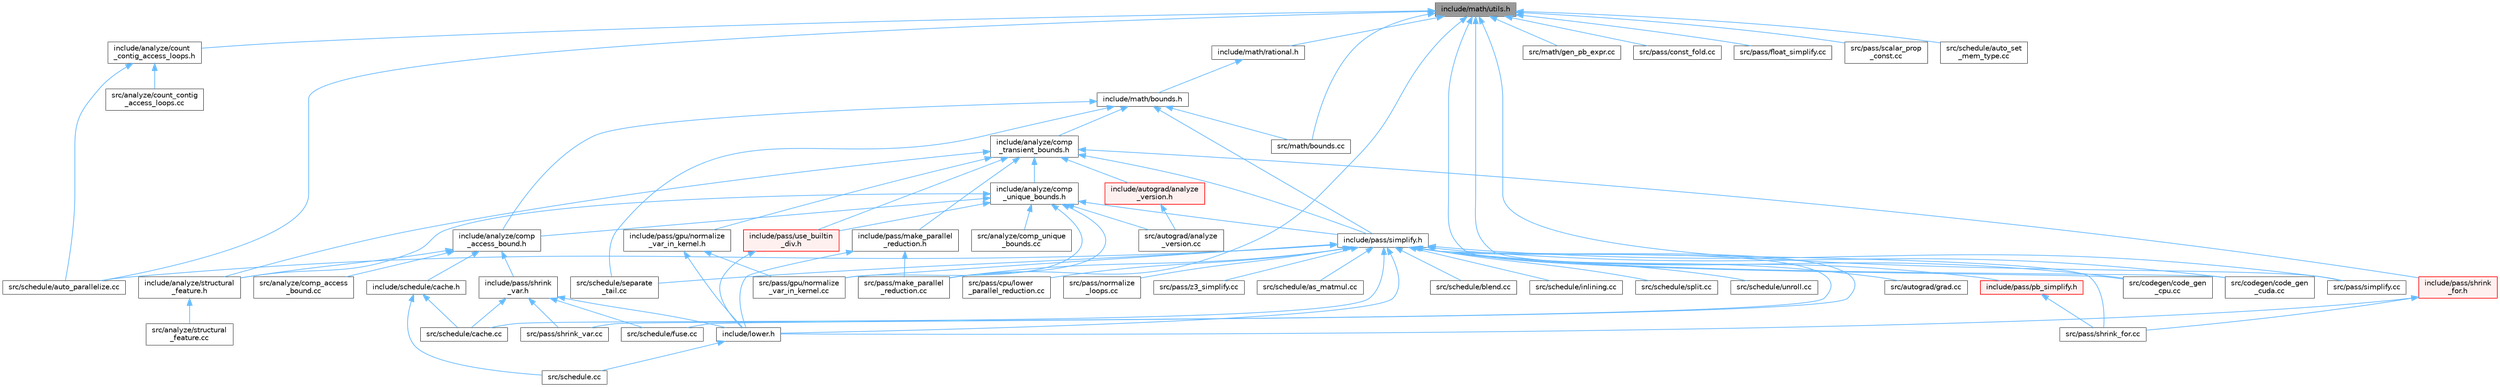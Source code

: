 digraph "include/math/utils.h"
{
 // LATEX_PDF_SIZE
  bgcolor="transparent";
  edge [fontname=Helvetica,fontsize=10,labelfontname=Helvetica,labelfontsize=10];
  node [fontname=Helvetica,fontsize=10,shape=box,height=0.2,width=0.4];
  Node1 [label="include/math/utils.h",height=0.2,width=0.4,color="gray40", fillcolor="grey60", style="filled", fontcolor="black",tooltip=" "];
  Node1 -> Node2 [dir="back",color="steelblue1",style="solid"];
  Node2 [label="include/analyze/count\l_contig_access_loops.h",height=0.2,width=0.4,color="grey40", fillcolor="white", style="filled",URL="$count__contig__access__loops_8h.html",tooltip=" "];
  Node2 -> Node3 [dir="back",color="steelblue1",style="solid"];
  Node3 [label="src/analyze/count_contig\l_access_loops.cc",height=0.2,width=0.4,color="grey40", fillcolor="white", style="filled",URL="$count__contig__access__loops_8cc.html",tooltip=" "];
  Node2 -> Node4 [dir="back",color="steelblue1",style="solid"];
  Node4 [label="src/schedule/auto_parallelize.cc",height=0.2,width=0.4,color="grey40", fillcolor="white", style="filled",URL="$auto__parallelize_8cc.html",tooltip=" "];
  Node1 -> Node5 [dir="back",color="steelblue1",style="solid"];
  Node5 [label="include/math/rational.h",height=0.2,width=0.4,color="grey40", fillcolor="white", style="filled",URL="$rational_8h.html",tooltip=" "];
  Node5 -> Node6 [dir="back",color="steelblue1",style="solid"];
  Node6 [label="include/math/bounds.h",height=0.2,width=0.4,color="grey40", fillcolor="white", style="filled",URL="$bounds_8h.html",tooltip=" "];
  Node6 -> Node7 [dir="back",color="steelblue1",style="solid"];
  Node7 [label="include/analyze/comp\l_access_bound.h",height=0.2,width=0.4,color="grey40", fillcolor="white", style="filled",URL="$comp__access__bound_8h.html",tooltip=" "];
  Node7 -> Node8 [dir="back",color="steelblue1",style="solid"];
  Node8 [label="include/analyze/structural\l_feature.h",height=0.2,width=0.4,color="grey40", fillcolor="white", style="filled",URL="$structural__feature_8h.html",tooltip=" "];
  Node8 -> Node9 [dir="back",color="steelblue1",style="solid"];
  Node9 [label="src/analyze/structural\l_feature.cc",height=0.2,width=0.4,color="grey40", fillcolor="white", style="filled",URL="$structural__feature_8cc.html",tooltip=" "];
  Node7 -> Node10 [dir="back",color="steelblue1",style="solid"];
  Node10 [label="include/pass/shrink\l_var.h",height=0.2,width=0.4,color="grey40", fillcolor="white", style="filled",URL="$shrink__var_8h.html",tooltip=" "];
  Node10 -> Node11 [dir="back",color="steelblue1",style="solid"];
  Node11 [label="include/lower.h",height=0.2,width=0.4,color="grey40", fillcolor="white", style="filled",URL="$lower_8h.html",tooltip=" "];
  Node11 -> Node12 [dir="back",color="steelblue1",style="solid"];
  Node12 [label="src/schedule.cc",height=0.2,width=0.4,color="grey40", fillcolor="white", style="filled",URL="$schedule_8cc.html",tooltip=" "];
  Node10 -> Node13 [dir="back",color="steelblue1",style="solid"];
  Node13 [label="src/pass/shrink_var.cc",height=0.2,width=0.4,color="grey40", fillcolor="white", style="filled",URL="$shrink__var_8cc.html",tooltip=" "];
  Node10 -> Node14 [dir="back",color="steelblue1",style="solid"];
  Node14 [label="src/schedule/cache.cc",height=0.2,width=0.4,color="grey40", fillcolor="white", style="filled",URL="$cache_8cc.html",tooltip=" "];
  Node10 -> Node15 [dir="back",color="steelblue1",style="solid"];
  Node15 [label="src/schedule/fuse.cc",height=0.2,width=0.4,color="grey40", fillcolor="white", style="filled",URL="$fuse_8cc.html",tooltip=" "];
  Node7 -> Node16 [dir="back",color="steelblue1",style="solid"];
  Node16 [label="include/schedule/cache.h",height=0.2,width=0.4,color="grey40", fillcolor="white", style="filled",URL="$cache_8h.html",tooltip=" "];
  Node16 -> Node12 [dir="back",color="steelblue1",style="solid"];
  Node16 -> Node14 [dir="back",color="steelblue1",style="solid"];
  Node7 -> Node17 [dir="back",color="steelblue1",style="solid"];
  Node17 [label="src/analyze/comp_access\l_bound.cc",height=0.2,width=0.4,color="grey40", fillcolor="white", style="filled",URL="$comp__access__bound_8cc.html",tooltip=" "];
  Node6 -> Node18 [dir="back",color="steelblue1",style="solid"];
  Node18 [label="include/analyze/comp\l_transient_bounds.h",height=0.2,width=0.4,color="grey40", fillcolor="white", style="filled",URL="$comp__transient__bounds_8h.html",tooltip=" "];
  Node18 -> Node19 [dir="back",color="steelblue1",style="solid"];
  Node19 [label="include/analyze/comp\l_unique_bounds.h",height=0.2,width=0.4,color="grey40", fillcolor="white", style="filled",URL="$comp__unique__bounds_8h.html",tooltip=" "];
  Node19 -> Node7 [dir="back",color="steelblue1",style="solid"];
  Node19 -> Node8 [dir="back",color="steelblue1",style="solid"];
  Node19 -> Node20 [dir="back",color="steelblue1",style="solid"];
  Node20 [label="include/pass/simplify.h",height=0.2,width=0.4,color="grey40", fillcolor="white", style="filled",URL="$simplify_8h.html",tooltip=" "];
  Node20 -> Node11 [dir="back",color="steelblue1",style="solid"];
  Node20 -> Node21 [dir="back",color="steelblue1",style="solid"];
  Node21 [label="include/pass/pb_simplify.h",height=0.2,width=0.4,color="red", fillcolor="#FFF0F0", style="filled",URL="$pb__simplify_8h.html",tooltip=" "];
  Node21 -> Node23 [dir="back",color="steelblue1",style="solid"];
  Node23 [label="src/pass/shrink_for.cc",height=0.2,width=0.4,color="grey40", fillcolor="white", style="filled",URL="$shrink__for_8cc.html",tooltip=" "];
  Node20 -> Node25 [dir="back",color="steelblue1",style="solid"];
  Node25 [label="src/autograd/grad.cc",height=0.2,width=0.4,color="grey40", fillcolor="white", style="filled",URL="$grad_8cc.html",tooltip=" "];
  Node20 -> Node26 [dir="back",color="steelblue1",style="solid"];
  Node26 [label="src/codegen/code_gen\l_cpu.cc",height=0.2,width=0.4,color="grey40", fillcolor="white", style="filled",URL="$code__gen__cpu_8cc.html",tooltip=" "];
  Node20 -> Node27 [dir="back",color="steelblue1",style="solid"];
  Node27 [label="src/codegen/code_gen\l_cuda.cc",height=0.2,width=0.4,color="grey40", fillcolor="white", style="filled",URL="$code__gen__cuda_8cc.html",tooltip=" "];
  Node20 -> Node28 [dir="back",color="steelblue1",style="solid"];
  Node28 [label="src/pass/cpu/lower\l_parallel_reduction.cc",height=0.2,width=0.4,color="grey40", fillcolor="white", style="filled",URL="$cpu_2lower__parallel__reduction_8cc.html",tooltip=" "];
  Node20 -> Node29 [dir="back",color="steelblue1",style="solid"];
  Node29 [label="src/pass/gpu/normalize\l_var_in_kernel.cc",height=0.2,width=0.4,color="grey40", fillcolor="white", style="filled",URL="$normalize__var__in__kernel_8cc.html",tooltip=" "];
  Node20 -> Node30 [dir="back",color="steelblue1",style="solid"];
  Node30 [label="src/pass/make_parallel\l_reduction.cc",height=0.2,width=0.4,color="grey40", fillcolor="white", style="filled",URL="$make__parallel__reduction_8cc.html",tooltip=" "];
  Node20 -> Node31 [dir="back",color="steelblue1",style="solid"];
  Node31 [label="src/pass/normalize\l_loops.cc",height=0.2,width=0.4,color="grey40", fillcolor="white", style="filled",URL="$normalize__loops_8cc.html",tooltip=" "];
  Node20 -> Node23 [dir="back",color="steelblue1",style="solid"];
  Node20 -> Node13 [dir="back",color="steelblue1",style="solid"];
  Node20 -> Node32 [dir="back",color="steelblue1",style="solid"];
  Node32 [label="src/pass/simplify.cc",height=0.2,width=0.4,color="grey40", fillcolor="white", style="filled",URL="$simplify_8cc.html",tooltip=" "];
  Node20 -> Node33 [dir="back",color="steelblue1",style="solid"];
  Node33 [label="src/pass/z3_simplify.cc",height=0.2,width=0.4,color="grey40", fillcolor="white", style="filled",URL="$z3__simplify_8cc.html",tooltip=" "];
  Node20 -> Node34 [dir="back",color="steelblue1",style="solid"];
  Node34 [label="src/schedule/as_matmul.cc",height=0.2,width=0.4,color="grey40", fillcolor="white", style="filled",URL="$as__matmul_8cc.html",tooltip=" "];
  Node20 -> Node4 [dir="back",color="steelblue1",style="solid"];
  Node20 -> Node35 [dir="back",color="steelblue1",style="solid"];
  Node35 [label="src/schedule/blend.cc",height=0.2,width=0.4,color="grey40", fillcolor="white", style="filled",URL="$blend_8cc.html",tooltip=" "];
  Node20 -> Node14 [dir="back",color="steelblue1",style="solid"];
  Node20 -> Node15 [dir="back",color="steelblue1",style="solid"];
  Node20 -> Node36 [dir="back",color="steelblue1",style="solid"];
  Node36 [label="src/schedule/inlining.cc",height=0.2,width=0.4,color="grey40", fillcolor="white", style="filled",URL="$inlining_8cc.html",tooltip=" "];
  Node20 -> Node37 [dir="back",color="steelblue1",style="solid"];
  Node37 [label="src/schedule/separate\l_tail.cc",height=0.2,width=0.4,color="grey40", fillcolor="white", style="filled",URL="$separate__tail_8cc.html",tooltip=" "];
  Node20 -> Node38 [dir="back",color="steelblue1",style="solid"];
  Node38 [label="src/schedule/split.cc",height=0.2,width=0.4,color="grey40", fillcolor="white", style="filled",URL="$split_8cc.html",tooltip=" "];
  Node20 -> Node39 [dir="back",color="steelblue1",style="solid"];
  Node39 [label="src/schedule/unroll.cc",height=0.2,width=0.4,color="grey40", fillcolor="white", style="filled",URL="$unroll_8cc.html",tooltip=" "];
  Node19 -> Node40 [dir="back",color="steelblue1",style="solid"];
  Node40 [label="include/pass/use_builtin\l_div.h",height=0.2,width=0.4,color="red", fillcolor="#FFF0F0", style="filled",URL="$use__builtin__div_8h.html",tooltip=" "];
  Node40 -> Node11 [dir="back",color="steelblue1",style="solid"];
  Node19 -> Node42 [dir="back",color="steelblue1",style="solid"];
  Node42 [label="src/analyze/comp_unique\l_bounds.cc",height=0.2,width=0.4,color="grey40", fillcolor="white", style="filled",URL="$comp__unique__bounds_8cc.html",tooltip=" "];
  Node19 -> Node43 [dir="back",color="steelblue1",style="solid"];
  Node43 [label="src/autograd/analyze\l_version.cc",height=0.2,width=0.4,color="grey40", fillcolor="white", style="filled",URL="$analyze__version_8cc.html",tooltip=" "];
  Node19 -> Node29 [dir="back",color="steelblue1",style="solid"];
  Node19 -> Node30 [dir="back",color="steelblue1",style="solid"];
  Node18 -> Node8 [dir="back",color="steelblue1",style="solid"];
  Node18 -> Node44 [dir="back",color="steelblue1",style="solid"];
  Node44 [label="include/autograd/analyze\l_version.h",height=0.2,width=0.4,color="red", fillcolor="#FFF0F0", style="filled",URL="$analyze__version_8h.html",tooltip=" "];
  Node44 -> Node43 [dir="back",color="steelblue1",style="solid"];
  Node18 -> Node46 [dir="back",color="steelblue1",style="solid"];
  Node46 [label="include/pass/gpu/normalize\l_var_in_kernel.h",height=0.2,width=0.4,color="grey40", fillcolor="white", style="filled",URL="$normalize__var__in__kernel_8h.html",tooltip=" "];
  Node46 -> Node11 [dir="back",color="steelblue1",style="solid"];
  Node46 -> Node29 [dir="back",color="steelblue1",style="solid"];
  Node18 -> Node47 [dir="back",color="steelblue1",style="solid"];
  Node47 [label="include/pass/make_parallel\l_reduction.h",height=0.2,width=0.4,color="grey40", fillcolor="white", style="filled",URL="$make__parallel__reduction_8h.html",tooltip=" "];
  Node47 -> Node11 [dir="back",color="steelblue1",style="solid"];
  Node47 -> Node30 [dir="back",color="steelblue1",style="solid"];
  Node18 -> Node48 [dir="back",color="steelblue1",style="solid"];
  Node48 [label="include/pass/shrink\l_for.h",height=0.2,width=0.4,color="red", fillcolor="#FFF0F0", style="filled",URL="$shrink__for_8h.html",tooltip=" "];
  Node48 -> Node11 [dir="back",color="steelblue1",style="solid"];
  Node48 -> Node23 [dir="back",color="steelblue1",style="solid"];
  Node18 -> Node20 [dir="back",color="steelblue1",style="solid"];
  Node18 -> Node40 [dir="back",color="steelblue1",style="solid"];
  Node6 -> Node20 [dir="back",color="steelblue1",style="solid"];
  Node6 -> Node50 [dir="back",color="steelblue1",style="solid"];
  Node50 [label="src/math/bounds.cc",height=0.2,width=0.4,color="grey40", fillcolor="white", style="filled",URL="$bounds_8cc.html",tooltip=" "];
  Node6 -> Node37 [dir="back",color="steelblue1",style="solid"];
  Node1 -> Node26 [dir="back",color="steelblue1",style="solid"];
  Node1 -> Node27 [dir="back",color="steelblue1",style="solid"];
  Node1 -> Node50 [dir="back",color="steelblue1",style="solid"];
  Node1 -> Node51 [dir="back",color="steelblue1",style="solid"];
  Node51 [label="src/math/gen_pb_expr.cc",height=0.2,width=0.4,color="grey40", fillcolor="white", style="filled",URL="$gen__pb__expr_8cc.html",tooltip=" "];
  Node1 -> Node52 [dir="back",color="steelblue1",style="solid"];
  Node52 [label="src/pass/const_fold.cc",height=0.2,width=0.4,color="grey40", fillcolor="white", style="filled",URL="$const__fold_8cc.html",tooltip=" "];
  Node1 -> Node53 [dir="back",color="steelblue1",style="solid"];
  Node53 [label="src/pass/float_simplify.cc",height=0.2,width=0.4,color="grey40", fillcolor="white", style="filled",URL="$float__simplify_8cc.html",tooltip=" "];
  Node1 -> Node30 [dir="back",color="steelblue1",style="solid"];
  Node1 -> Node54 [dir="back",color="steelblue1",style="solid"];
  Node54 [label="src/pass/scalar_prop\l_const.cc",height=0.2,width=0.4,color="grey40", fillcolor="white", style="filled",URL="$scalar__prop__const_8cc.html",tooltip=" "];
  Node1 -> Node32 [dir="back",color="steelblue1",style="solid"];
  Node1 -> Node4 [dir="back",color="steelblue1",style="solid"];
  Node1 -> Node55 [dir="back",color="steelblue1",style="solid"];
  Node55 [label="src/schedule/auto_set\l_mem_type.cc",height=0.2,width=0.4,color="grey40", fillcolor="white", style="filled",URL="$auto__set__mem__type_8cc.html",tooltip=" "];
}

